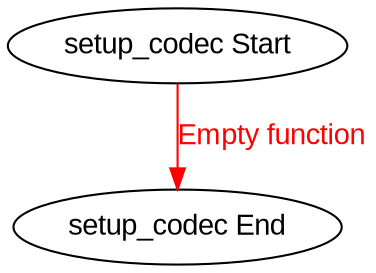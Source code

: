 digraph setup_codec {
    rankdir=TB;
    node [shape=box, fontname=Arial];
    edge [fontname=Arial];

    start [label="setup_codec Start", shape=ellipse];
    end [label="setup_codec End", shape=ellipse];
    
    start -> end [label="Empty function", color=red, fontcolor=red];
}